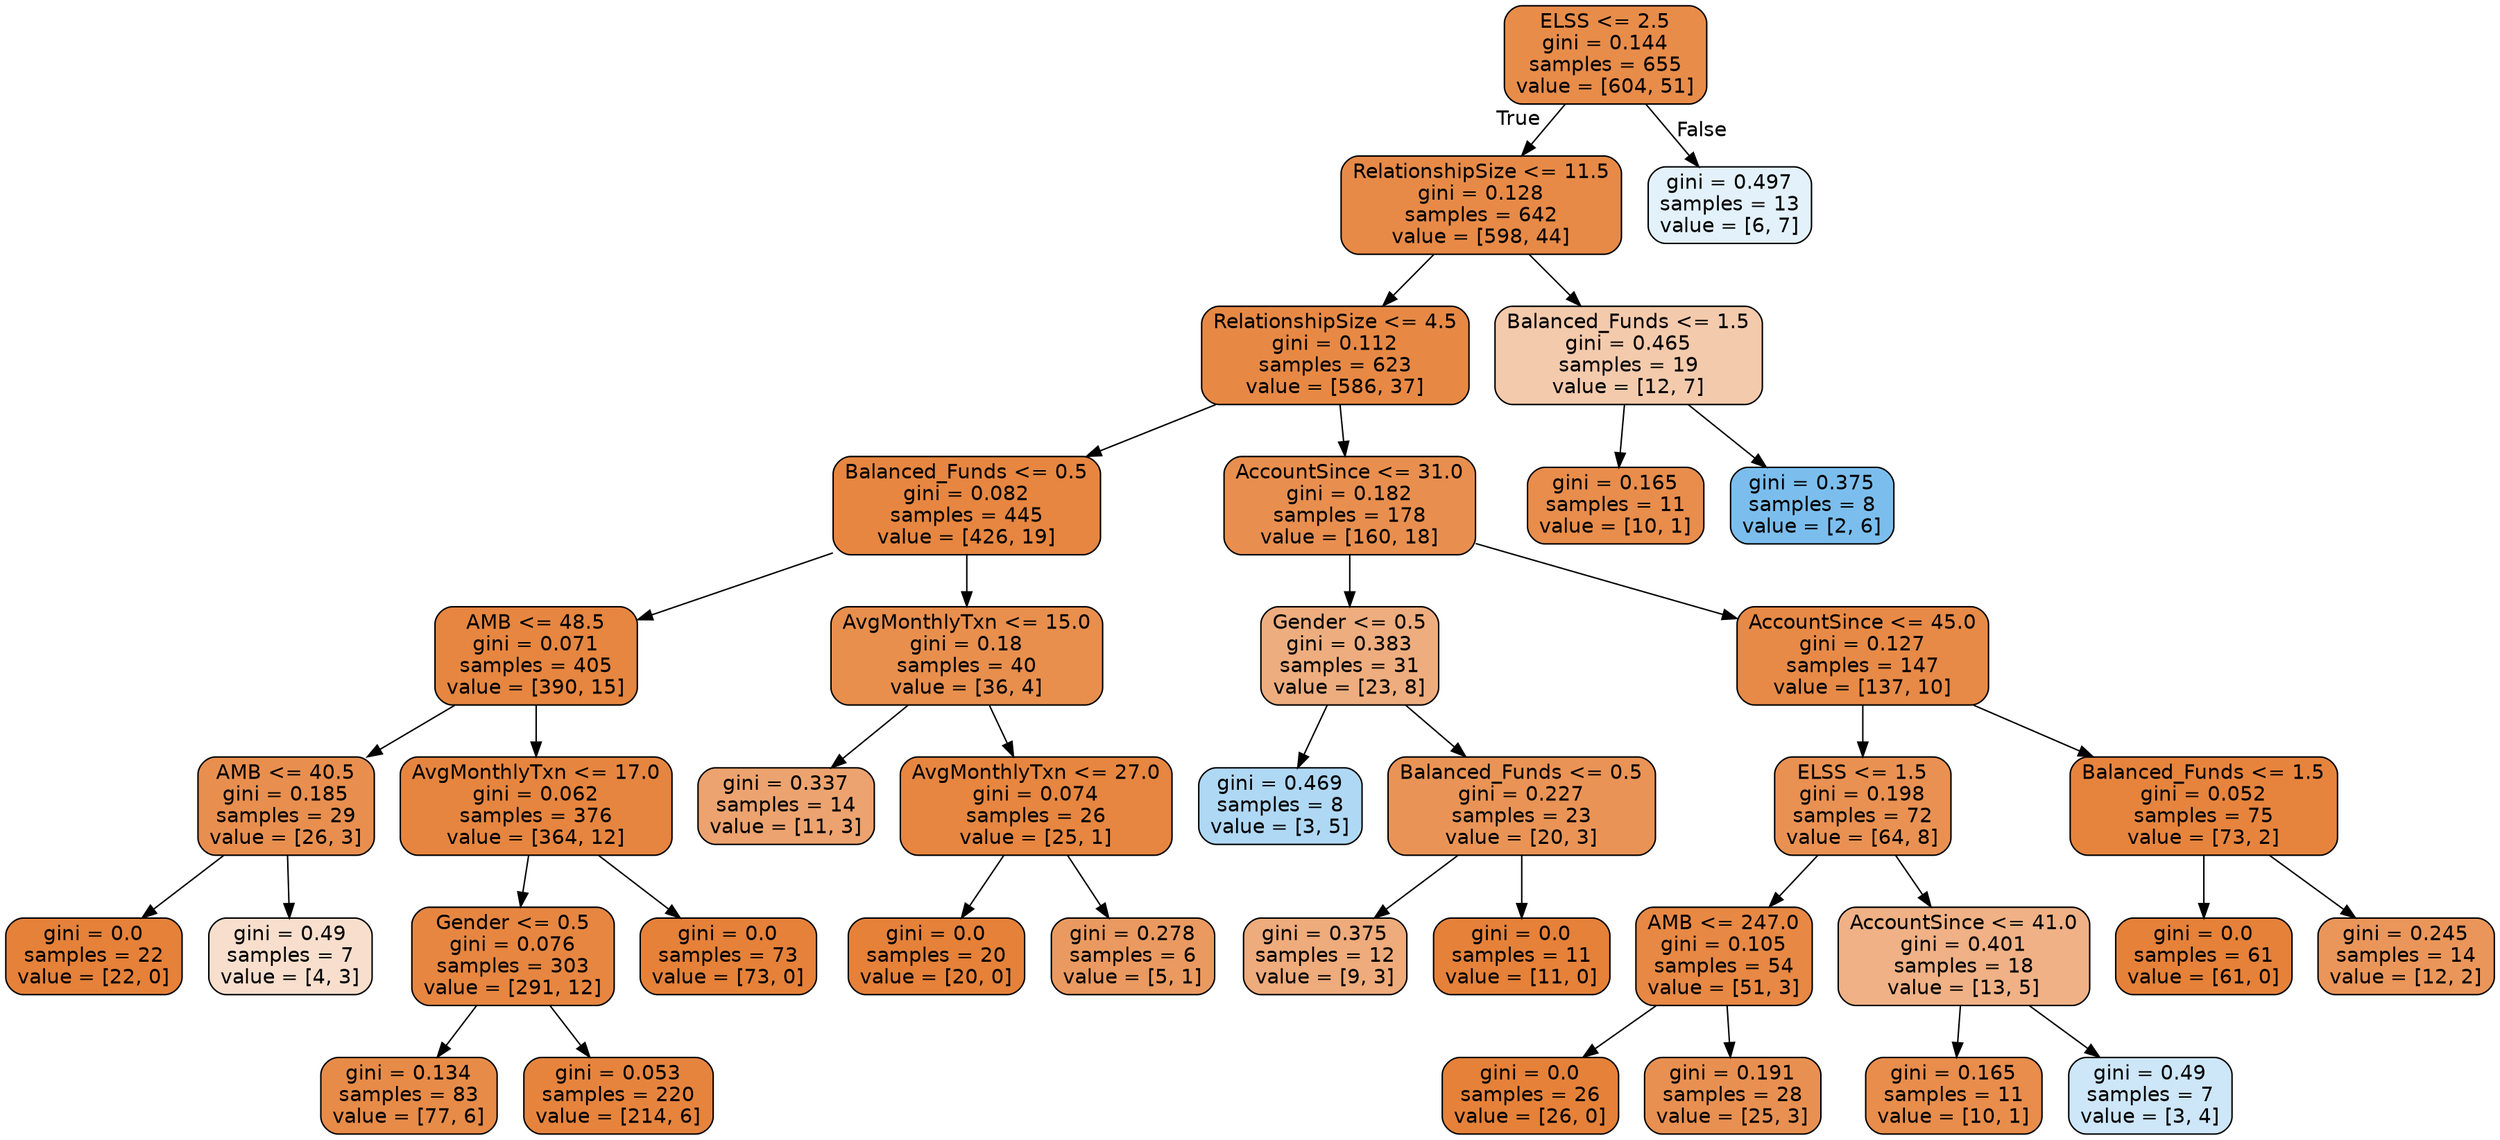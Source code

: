 digraph Tree {
node [shape=box, style="filled, rounded", color="black", fontname=helvetica] ;
edge [fontname=helvetica] ;
0 [label="ELSS <= 2.5\ngini = 0.144\nsamples = 655\nvalue = [604, 51]", fillcolor="#e58139e9"] ;
1 [label="RelationshipSize <= 11.5\ngini = 0.128\nsamples = 642\nvalue = [598, 44]", fillcolor="#e58139ec"] ;
0 -> 1 [labeldistance=2.5, labelangle=45, headlabel="True"] ;
2 [label="RelationshipSize <= 4.5\ngini = 0.112\nsamples = 623\nvalue = [586, 37]", fillcolor="#e58139ef"] ;
1 -> 2 ;
3 [label="Balanced_Funds <= 0.5\ngini = 0.082\nsamples = 445\nvalue = [426, 19]", fillcolor="#e58139f4"] ;
2 -> 3 ;
4 [label="AMB <= 48.5\ngini = 0.071\nsamples = 405\nvalue = [390, 15]", fillcolor="#e58139f5"] ;
3 -> 4 ;
5 [label="AMB <= 40.5\ngini = 0.185\nsamples = 29\nvalue = [26, 3]", fillcolor="#e58139e2"] ;
4 -> 5 ;
6 [label="gini = 0.0\nsamples = 22\nvalue = [22, 0]", fillcolor="#e58139ff"] ;
5 -> 6 ;
7 [label="gini = 0.49\nsamples = 7\nvalue = [4, 3]", fillcolor="#e5813940"] ;
5 -> 7 ;
8 [label="AvgMonthlyTxn <= 17.0\ngini = 0.062\nsamples = 376\nvalue = [364, 12]", fillcolor="#e58139f7"] ;
4 -> 8 ;
9 [label="Gender <= 0.5\ngini = 0.076\nsamples = 303\nvalue = [291, 12]", fillcolor="#e58139f4"] ;
8 -> 9 ;
10 [label="gini = 0.134\nsamples = 83\nvalue = [77, 6]", fillcolor="#e58139eb"] ;
9 -> 10 ;
11 [label="gini = 0.053\nsamples = 220\nvalue = [214, 6]", fillcolor="#e58139f8"] ;
9 -> 11 ;
12 [label="gini = 0.0\nsamples = 73\nvalue = [73, 0]", fillcolor="#e58139ff"] ;
8 -> 12 ;
13 [label="AvgMonthlyTxn <= 15.0\ngini = 0.18\nsamples = 40\nvalue = [36, 4]", fillcolor="#e58139e3"] ;
3 -> 13 ;
14 [label="gini = 0.337\nsamples = 14\nvalue = [11, 3]", fillcolor="#e58139b9"] ;
13 -> 14 ;
15 [label="AvgMonthlyTxn <= 27.0\ngini = 0.074\nsamples = 26\nvalue = [25, 1]", fillcolor="#e58139f5"] ;
13 -> 15 ;
16 [label="gini = 0.0\nsamples = 20\nvalue = [20, 0]", fillcolor="#e58139ff"] ;
15 -> 16 ;
17 [label="gini = 0.278\nsamples = 6\nvalue = [5, 1]", fillcolor="#e58139cc"] ;
15 -> 17 ;
18 [label="AccountSince <= 31.0\ngini = 0.182\nsamples = 178\nvalue = [160, 18]", fillcolor="#e58139e2"] ;
2 -> 18 ;
19 [label="Gender <= 0.5\ngini = 0.383\nsamples = 31\nvalue = [23, 8]", fillcolor="#e58139a6"] ;
18 -> 19 ;
20 [label="gini = 0.469\nsamples = 8\nvalue = [3, 5]", fillcolor="#399de566"] ;
19 -> 20 ;
21 [label="Balanced_Funds <= 0.5\ngini = 0.227\nsamples = 23\nvalue = [20, 3]", fillcolor="#e58139d9"] ;
19 -> 21 ;
22 [label="gini = 0.375\nsamples = 12\nvalue = [9, 3]", fillcolor="#e58139aa"] ;
21 -> 22 ;
23 [label="gini = 0.0\nsamples = 11\nvalue = [11, 0]", fillcolor="#e58139ff"] ;
21 -> 23 ;
24 [label="AccountSince <= 45.0\ngini = 0.127\nsamples = 147\nvalue = [137, 10]", fillcolor="#e58139ec"] ;
18 -> 24 ;
25 [label="ELSS <= 1.5\ngini = 0.198\nsamples = 72\nvalue = [64, 8]", fillcolor="#e58139df"] ;
24 -> 25 ;
26 [label="AMB <= 247.0\ngini = 0.105\nsamples = 54\nvalue = [51, 3]", fillcolor="#e58139f0"] ;
25 -> 26 ;
27 [label="gini = 0.0\nsamples = 26\nvalue = [26, 0]", fillcolor="#e58139ff"] ;
26 -> 27 ;
28 [label="gini = 0.191\nsamples = 28\nvalue = [25, 3]", fillcolor="#e58139e0"] ;
26 -> 28 ;
29 [label="AccountSince <= 41.0\ngini = 0.401\nsamples = 18\nvalue = [13, 5]", fillcolor="#e581399d"] ;
25 -> 29 ;
30 [label="gini = 0.165\nsamples = 11\nvalue = [10, 1]", fillcolor="#e58139e6"] ;
29 -> 30 ;
31 [label="gini = 0.49\nsamples = 7\nvalue = [3, 4]", fillcolor="#399de540"] ;
29 -> 31 ;
32 [label="Balanced_Funds <= 1.5\ngini = 0.052\nsamples = 75\nvalue = [73, 2]", fillcolor="#e58139f8"] ;
24 -> 32 ;
33 [label="gini = 0.0\nsamples = 61\nvalue = [61, 0]", fillcolor="#e58139ff"] ;
32 -> 33 ;
34 [label="gini = 0.245\nsamples = 14\nvalue = [12, 2]", fillcolor="#e58139d4"] ;
32 -> 34 ;
35 [label="Balanced_Funds <= 1.5\ngini = 0.465\nsamples = 19\nvalue = [12, 7]", fillcolor="#e581396a"] ;
1 -> 35 ;
36 [label="gini = 0.165\nsamples = 11\nvalue = [10, 1]", fillcolor="#e58139e6"] ;
35 -> 36 ;
37 [label="gini = 0.375\nsamples = 8\nvalue = [2, 6]", fillcolor="#399de5aa"] ;
35 -> 37 ;
38 [label="gini = 0.497\nsamples = 13\nvalue = [6, 7]", fillcolor="#399de524"] ;
0 -> 38 [labeldistance=2.5, labelangle=-45, headlabel="False"] ;
}